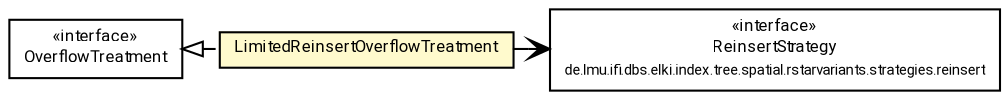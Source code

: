 #!/usr/local/bin/dot
#
# Class diagram 
# Generated by UMLGraph version R5_7_2-60-g0e99a6 (http://www.spinellis.gr/umlgraph/)
#

digraph G {
	graph [fontnames="svg"]
	edge [fontname="Roboto",fontsize=7,labelfontname="Roboto",labelfontsize=7,color="black"];
	node [fontname="Roboto",fontcolor="black",fontsize=8,shape=plaintext,margin=0,width=0,height=0];
	nodesep=0.15;
	ranksep=0.25;
	rankdir=LR;
	// de.lmu.ifi.dbs.elki.index.tree.spatial.rstarvariants.strategies.overflow.OverflowTreatment
	c6310166 [label=<<table title="de.lmu.ifi.dbs.elki.index.tree.spatial.rstarvariants.strategies.overflow.OverflowTreatment" border="0" cellborder="1" cellspacing="0" cellpadding="2" href="OverflowTreatment.html" target="_parent">
		<tr><td><table border="0" cellspacing="0" cellpadding="1">
		<tr><td align="center" balign="center"> &#171;interface&#187; </td></tr>
		<tr><td align="center" balign="center"> <font face="Roboto">OverflowTreatment</font> </td></tr>
		</table></td></tr>
		</table>>, URL="OverflowTreatment.html"];
	// de.lmu.ifi.dbs.elki.index.tree.spatial.rstarvariants.strategies.overflow.LimitedReinsertOverflowTreatment
	c6310167 [label=<<table title="de.lmu.ifi.dbs.elki.index.tree.spatial.rstarvariants.strategies.overflow.LimitedReinsertOverflowTreatment" border="0" cellborder="1" cellspacing="0" cellpadding="2" bgcolor="lemonChiffon" href="LimitedReinsertOverflowTreatment.html" target="_parent">
		<tr><td><table border="0" cellspacing="0" cellpadding="1">
		<tr><td align="center" balign="center"> <font face="Roboto">LimitedReinsertOverflowTreatment</font> </td></tr>
		</table></td></tr>
		</table>>, URL="LimitedReinsertOverflowTreatment.html"];
	// de.lmu.ifi.dbs.elki.index.tree.spatial.rstarvariants.strategies.reinsert.ReinsertStrategy
	c6310175 [label=<<table title="de.lmu.ifi.dbs.elki.index.tree.spatial.rstarvariants.strategies.reinsert.ReinsertStrategy" border="0" cellborder="1" cellspacing="0" cellpadding="2" href="../reinsert/ReinsertStrategy.html" target="_parent">
		<tr><td><table border="0" cellspacing="0" cellpadding="1">
		<tr><td align="center" balign="center"> &#171;interface&#187; </td></tr>
		<tr><td align="center" balign="center"> <font face="Roboto">ReinsertStrategy</font> </td></tr>
		<tr><td align="center" balign="center"> <font face="Roboto" point-size="7.0">de.lmu.ifi.dbs.elki.index.tree.spatial.rstarvariants.strategies.reinsert</font> </td></tr>
		</table></td></tr>
		</table>>, URL="../reinsert/ReinsertStrategy.html"];
	// de.lmu.ifi.dbs.elki.index.tree.spatial.rstarvariants.strategies.overflow.LimitedReinsertOverflowTreatment implements de.lmu.ifi.dbs.elki.index.tree.spatial.rstarvariants.strategies.overflow.OverflowTreatment
	c6310166 -> c6310167 [arrowtail=empty,style=dashed,dir=back,weight=9];
	// de.lmu.ifi.dbs.elki.index.tree.spatial.rstarvariants.strategies.overflow.LimitedReinsertOverflowTreatment navassoc de.lmu.ifi.dbs.elki.index.tree.spatial.rstarvariants.strategies.reinsert.ReinsertStrategy
	c6310167 -> c6310175 [arrowhead=open,weight=1];
}

